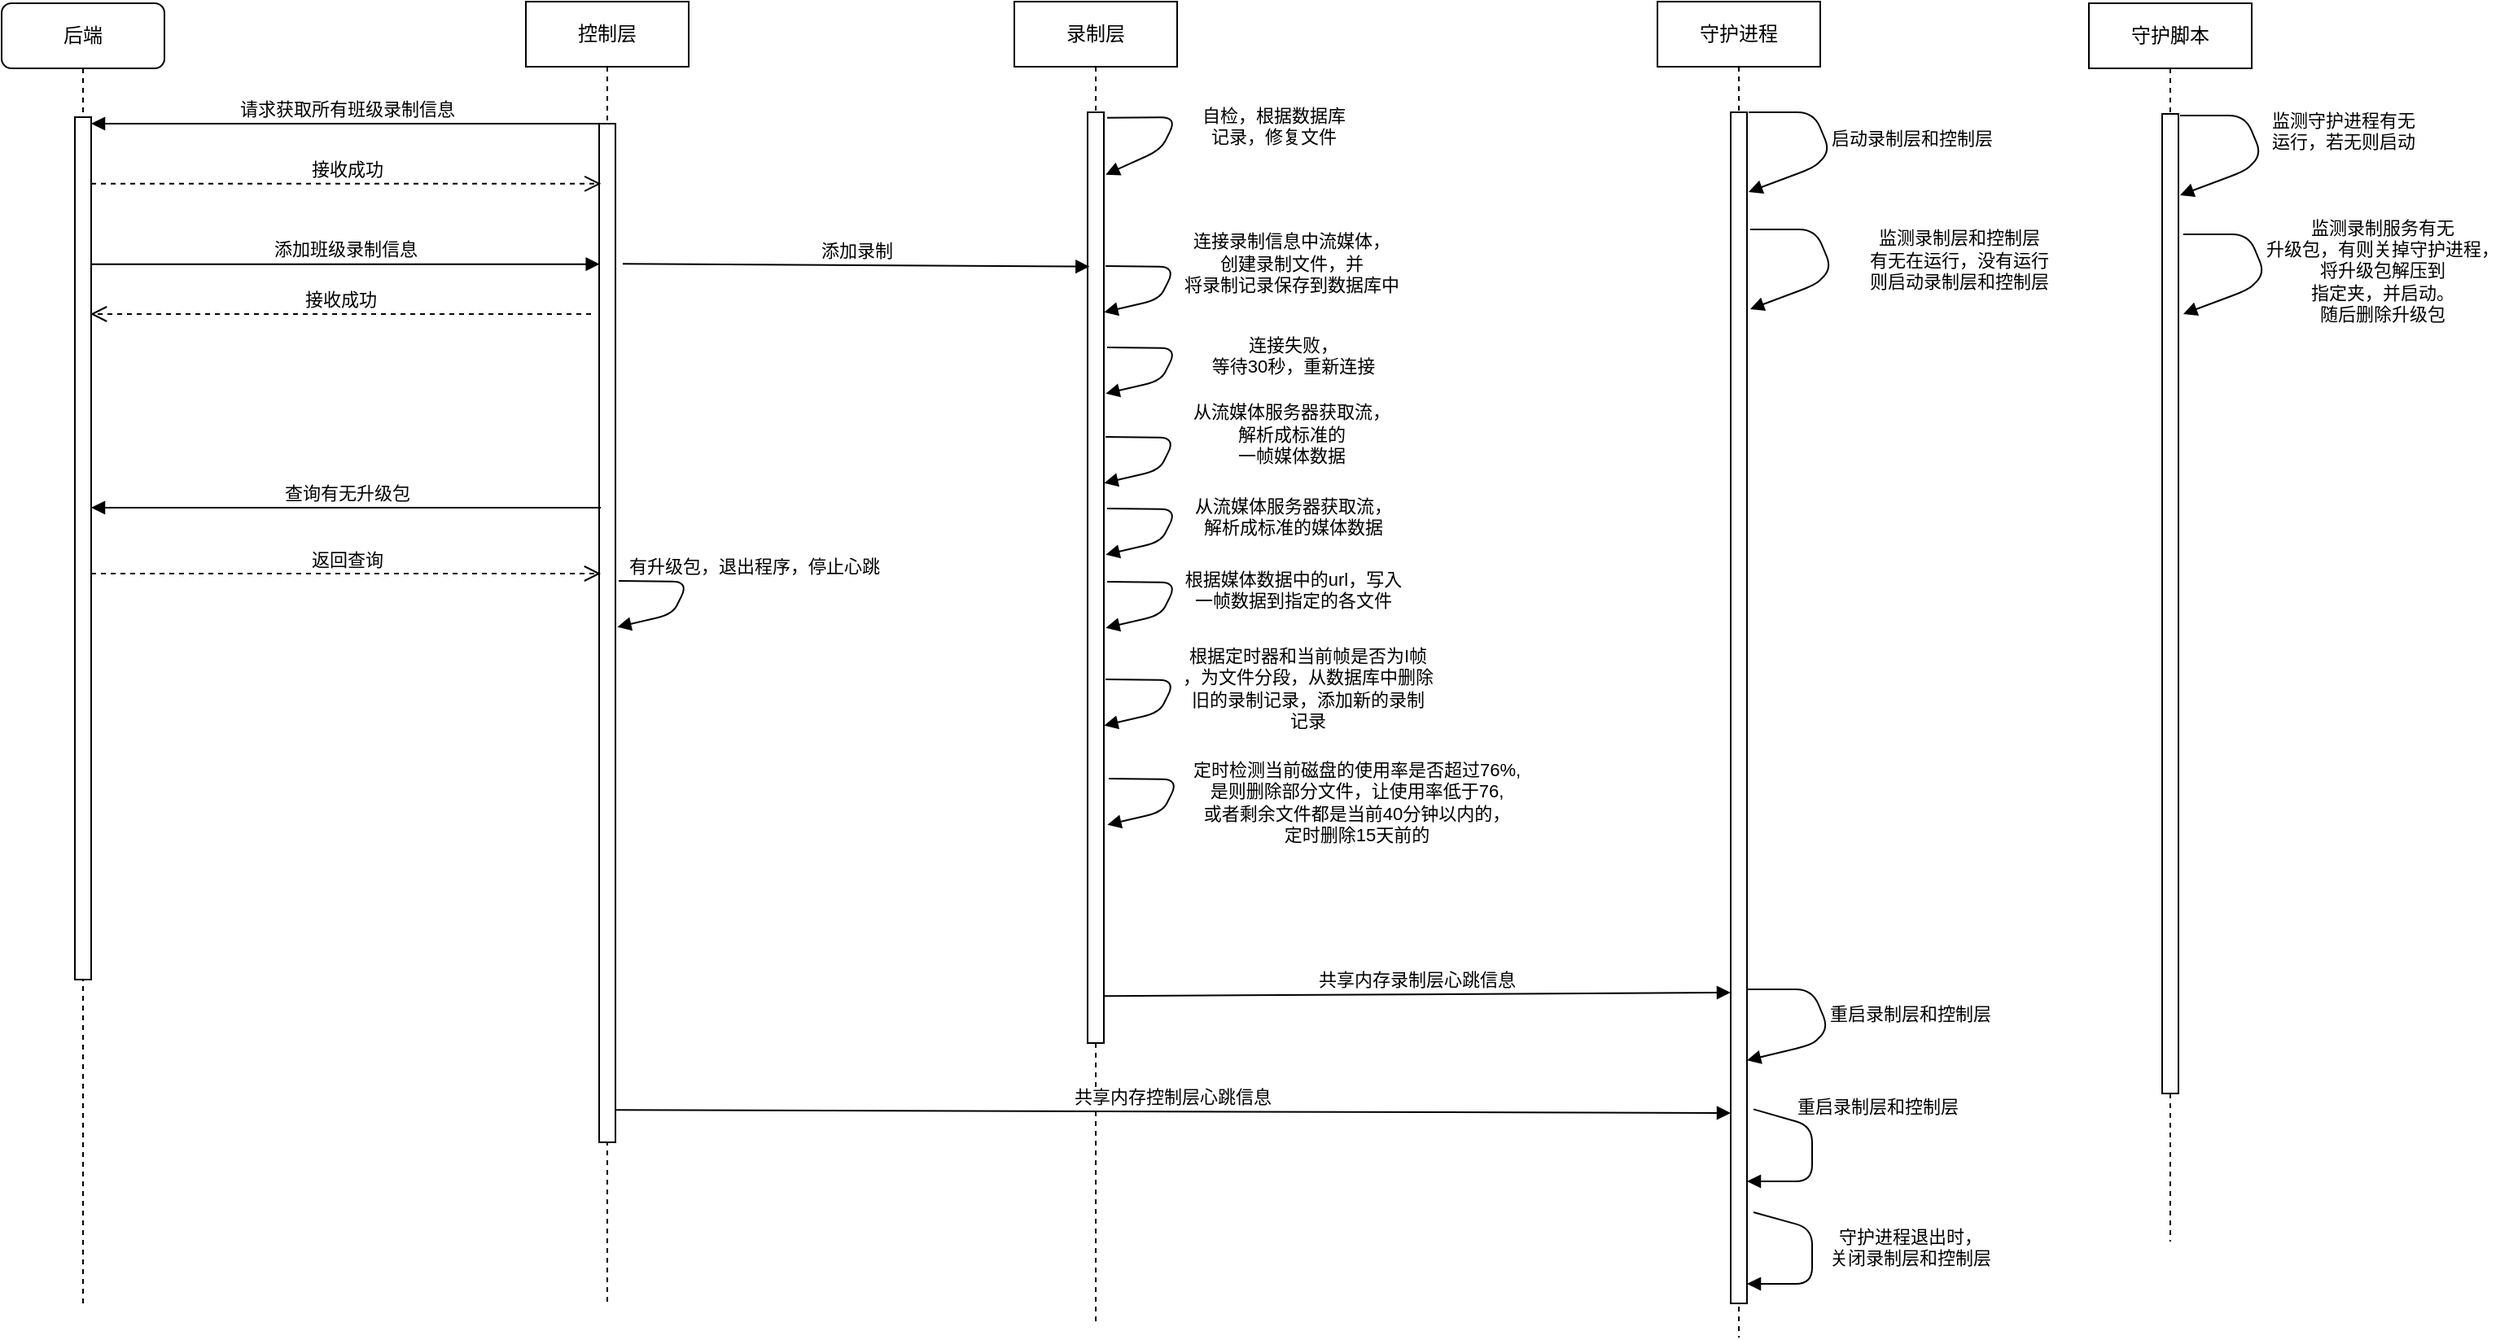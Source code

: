<mxfile version="10.6.9" type="github"><diagram name="Page-1" id="13e1069c-82ec-6db2-03f1-153e76fe0fe0"><mxGraphModel dx="1634" dy="1621" grid="1" gridSize="10" guides="1" tooltips="1" connect="1" arrows="1" fold="1" page="1" pageScale="1" pageWidth="1100" pageHeight="850" background="#ffffff" math="0" shadow="0"><root><mxCell id="0"/><mxCell id="1" parent="0"/><mxCell id="h8kPWCYJIbzorXWL2RTq-9" value="控制层" style="shape=umlLifeline;perimeter=lifelinePerimeter;whiteSpace=wrap;html=1;container=1;collapsible=0;recursiveResize=0;outlineConnect=0;" vertex="1" parent="1"><mxGeometry x="350" y="-1" width="100" height="801" as="geometry"/></mxCell><mxCell id="fdlwWo933wUxKs2T_xpk-1" value="后端" style="shape=umlLifeline;perimeter=lifelinePerimeter;whiteSpace=wrap;html=1;container=1;collapsible=0;recursiveResize=0;outlineConnect=0;rounded=1;shadow=0;comic=0;labelBackgroundColor=none;strokeColor=#000000;strokeWidth=1;fillColor=#FFFFFF;fontFamily=Verdana;fontSize=12;fontColor=#000000;align=center;size=40;" parent="1" vertex="1"><mxGeometry x="28" width="100" height="800" as="geometry"/></mxCell><mxCell id="fdlwWo933wUxKs2T_xpk-2" value="" style="html=1;points=[];perimeter=orthogonalPerimeter;rounded=0;shadow=0;comic=0;labelBackgroundColor=none;strokeColor=#000000;strokeWidth=1;fillColor=#FFFFFF;fontFamily=Verdana;fontSize=12;fontColor=#000000;align=center;" parent="fdlwWo933wUxKs2T_xpk-1" vertex="1"><mxGeometry x="45" y="70" width="10" height="530" as="geometry"/></mxCell><mxCell id="h8kPWCYJIbzorXWL2RTq-8" value="" style="html=1;points=[];perimeter=orthogonalPerimeter;rounded=0;shadow=0;comic=0;labelBackgroundColor=none;strokeColor=#000000;strokeWidth=1;fillColor=#FFFFFF;fontFamily=Verdana;fontSize=12;fontColor=#000000;align=center;" vertex="1" parent="1"><mxGeometry x="395" y="74" width="10" height="626" as="geometry"/></mxCell><mxCell id="h8kPWCYJIbzorXWL2RTq-11" value="录制层" style="shape=umlLifeline;perimeter=lifelinePerimeter;whiteSpace=wrap;html=1;container=1;collapsible=0;recursiveResize=0;outlineConnect=0;" vertex="1" parent="1"><mxGeometry x="650" y="-1" width="100" height="811" as="geometry"/></mxCell><mxCell id="h8kPWCYJIbzorXWL2RTq-12" value="" style="html=1;points=[];perimeter=orthogonalPerimeter;rounded=0;shadow=0;comic=0;labelBackgroundColor=none;strokeColor=#000000;strokeWidth=1;fillColor=#FFFFFF;fontFamily=Verdana;fontSize=12;fontColor=#000000;align=center;" vertex="1" parent="h8kPWCYJIbzorXWL2RTq-11"><mxGeometry x="45" y="68" width="10" height="572" as="geometry"/></mxCell><mxCell id="h8kPWCYJIbzorXWL2RTq-16" value="&lt;div&gt;自检，根据数据库&lt;/div&gt;&lt;div&gt;记录，修复文件&lt;/div&gt;" style="html=1;verticalAlign=bottom;endArrow=block;entryX=1.117;entryY=0.067;entryDx=0;entryDy=0;entryPerimeter=0;exitX=1.2;exitY=0.006;exitDx=0;exitDy=0;exitPerimeter=0;" edge="1" parent="h8kPWCYJIbzorXWL2RTq-11" source="h8kPWCYJIbzorXWL2RTq-12" target="h8kPWCYJIbzorXWL2RTq-12"><mxGeometry x="-0.141" y="-63" width="80" relative="1" as="geometry"><mxPoint x="60" y="101" as="sourcePoint"/><mxPoint x="55" y="71" as="targetPoint"/><Array as="points"><mxPoint x="100" y="71"/><mxPoint x="90" y="91"/></Array><mxPoint x="116" y="48" as="offset"/></mxGeometry></mxCell><mxCell id="h8kPWCYJIbzorXWL2RTq-17" value="添加班级录制信息" style="html=1;verticalAlign=bottom;endArrow=block;entryX=0.033;entryY=0.078;entryDx=0;entryDy=0;entryPerimeter=0;" edge="1" parent="1"><mxGeometry width="80" relative="1" as="geometry"><mxPoint x="82.5" y="160.333" as="sourcePoint"/><mxPoint x="395.333" y="160.333" as="targetPoint"/></mxGeometry></mxCell><mxCell id="h8kPWCYJIbzorXWL2RTq-18" value="请求获取所有班级录制信息" style="html=1;verticalAlign=bottom;endArrow=block;exitX=0.117;exitY=0;exitDx=0;exitDy=0;exitPerimeter=0;" edge="1" parent="1" source="h8kPWCYJIbzorXWL2RTq-8" target="fdlwWo933wUxKs2T_xpk-2"><mxGeometry width="80" relative="1" as="geometry"><mxPoint x="240" y="70" as="sourcePoint"/><mxPoint x="320" y="70" as="targetPoint"/></mxGeometry></mxCell><mxCell id="h8kPWCYJIbzorXWL2RTq-19" value="接收成功" style="html=1;verticalAlign=bottom;endArrow=open;dashed=1;endSize=8;entryX=0.117;entryY=0.059;entryDx=0;entryDy=0;entryPerimeter=0;" edge="1" parent="1" source="fdlwWo933wUxKs2T_xpk-2" target="h8kPWCYJIbzorXWL2RTq-8"><mxGeometry x="0.004" relative="1" as="geometry"><mxPoint x="240" y="100" as="sourcePoint"/><mxPoint x="160" y="100" as="targetPoint"/><mxPoint as="offset"/></mxGeometry></mxCell><mxCell id="h8kPWCYJIbzorXWL2RTq-20" value="添加录制" style="html=1;verticalAlign=bottom;endArrow=block;exitX=1.45;exitY=0.123;exitDx=0;exitDy=0;exitPerimeter=0;entryX=0.117;entryY=0.141;entryDx=0;entryDy=0;entryPerimeter=0;" edge="1" parent="1"><mxGeometry width="80" relative="1" as="geometry"><mxPoint x="409.5" y="160.167" as="sourcePoint"/><mxPoint x="696.167" y="161.833" as="targetPoint"/></mxGeometry></mxCell><mxCell id="h8kPWCYJIbzorXWL2RTq-21" value="&lt;div&gt;连接录制信息中流媒体，&lt;/div&gt;&lt;div&gt;&lt;div&gt;创建录制文件，并&lt;/div&gt;将录制记录保存到数据库中&lt;/div&gt;" style="html=1;verticalAlign=bottom;endArrow=block;entryX=1.117;entryY=0.067;entryDx=0;entryDy=0;entryPerimeter=0;exitX=1.2;exitY=0.006;exitDx=0;exitDy=0;exitPerimeter=0;" edge="1" parent="1"><mxGeometry x="-0.141" y="-74" width="80" relative="1" as="geometry"><mxPoint x="706" y="161.5" as="sourcePoint"/><mxPoint x="705.167" y="189.833" as="targetPoint"/><Array as="points"><mxPoint x="749" y="162"/><mxPoint x="739" y="182"/></Array><mxPoint x="137" y="53" as="offset"/></mxGeometry></mxCell><mxCell id="h8kPWCYJIbzorXWL2RTq-22" value="&lt;div&gt;连接失败，&lt;/div&gt;&lt;div&gt;等待30秒，重新连接&lt;/div&gt;" style="html=1;verticalAlign=bottom;endArrow=block;entryX=1.117;entryY=0.067;entryDx=0;entryDy=0;entryPerimeter=0;exitX=1.2;exitY=0.006;exitDx=0;exitDy=0;exitPerimeter=0;" edge="1" parent="1"><mxGeometry x="-0.141" y="-74" width="80" relative="1" as="geometry"><mxPoint x="707" y="211.5" as="sourcePoint"/><mxPoint x="706.167" y="239.833" as="targetPoint"/><Array as="points"><mxPoint x="750" y="212"/><mxPoint x="740" y="232"/></Array><mxPoint x="137" y="53" as="offset"/></mxGeometry></mxCell><mxCell id="h8kPWCYJIbzorXWL2RTq-23" value="&lt;div&gt;从流媒体服务器获取流，&lt;/div&gt;&lt;div&gt;解析成标准的&lt;/div&gt;&lt;div&gt;一帧媒体数据&lt;/div&gt;" style="html=1;verticalAlign=bottom;endArrow=block;entryX=1.117;entryY=0.067;entryDx=0;entryDy=0;entryPerimeter=0;exitX=1.2;exitY=0.006;exitDx=0;exitDy=0;exitPerimeter=0;" edge="1" parent="1"><mxGeometry x="-0.141" y="-74" width="80" relative="1" as="geometry"><mxPoint x="706" y="266.5" as="sourcePoint"/><mxPoint x="705.167" y="294.833" as="targetPoint"/><Array as="points"><mxPoint x="749" y="267"/><mxPoint x="739" y="287"/></Array><mxPoint x="137" y="53" as="offset"/></mxGeometry></mxCell><mxCell id="h8kPWCYJIbzorXWL2RTq-24" value="接收成功" style="html=1;verticalAlign=bottom;endArrow=open;dashed=1;endSize=8;" edge="1" parent="1"><mxGeometry x="0.004" relative="1" as="geometry"><mxPoint x="390" y="191" as="sourcePoint"/><mxPoint x="82.5" y="191" as="targetPoint"/><mxPoint as="offset"/></mxGeometry></mxCell><mxCell id="h8kPWCYJIbzorXWL2RTq-25" value="&lt;div&gt;从流媒体服务器获取流，&lt;/div&gt;&lt;div&gt;解析成标准的媒体数据&lt;/div&gt;" style="html=1;verticalAlign=bottom;endArrow=block;entryX=1.117;entryY=0.067;entryDx=0;entryDy=0;entryPerimeter=0;exitX=1.2;exitY=0.006;exitDx=0;exitDy=0;exitPerimeter=0;" edge="1" parent="1"><mxGeometry x="-0.141" y="-74" width="80" relative="1" as="geometry"><mxPoint x="707" y="310.5" as="sourcePoint"/><mxPoint x="706.167" y="338.833" as="targetPoint"/><Array as="points"><mxPoint x="750" y="311"/><mxPoint x="740" y="331"/></Array><mxPoint x="137" y="53" as="offset"/></mxGeometry></mxCell><mxCell id="h8kPWCYJIbzorXWL2RTq-26" value="&lt;div&gt;根据媒体数据中的url，写入&lt;/div&gt;&lt;div&gt;一帧数据到指定的各文件&lt;br&gt;&lt;/div&gt;" style="html=1;verticalAlign=bottom;endArrow=block;entryX=1.117;entryY=0.067;entryDx=0;entryDy=0;entryPerimeter=0;exitX=1.2;exitY=0.006;exitDx=0;exitDy=0;exitPerimeter=0;" edge="1" parent="1"><mxGeometry x="-0.141" y="-74" width="80" relative="1" as="geometry"><mxPoint x="707" y="355.5" as="sourcePoint"/><mxPoint x="706.167" y="383.833" as="targetPoint"/><Array as="points"><mxPoint x="750" y="356"/><mxPoint x="740" y="376"/></Array><mxPoint x="137" y="53" as="offset"/></mxGeometry></mxCell><mxCell id="h8kPWCYJIbzorXWL2RTq-27" value="&lt;div&gt;根据定时器和当前帧是否为I帧&lt;/div&gt;&lt;div&gt;，为文件分段，从数据库中删除&lt;/div&gt;&lt;div&gt;旧的录制记录，添加新的录制&lt;/div&gt;&lt;div&gt;记录&lt;br&gt;&lt;/div&gt;" style="html=1;verticalAlign=bottom;endArrow=block;entryX=1.117;entryY=0.067;entryDx=0;entryDy=0;entryPerimeter=0;exitX=1.2;exitY=0.006;exitDx=0;exitDy=0;exitPerimeter=0;" edge="1" parent="1"><mxGeometry x="-0.141" y="-88" width="80" relative="1" as="geometry"><mxPoint x="706" y="415.5" as="sourcePoint"/><mxPoint x="705.167" y="443.833" as="targetPoint"/><Array as="points"><mxPoint x="749" y="416"/><mxPoint x="739" y="436"/></Array><mxPoint x="160" y="73" as="offset"/></mxGeometry></mxCell><mxCell id="h8kPWCYJIbzorXWL2RTq-28" value="&lt;div&gt;定时检测当前磁盘的使用率是否超过76%,&lt;/div&gt;&lt;div&gt;是则删除部分文件，让使用率低于76,&lt;/div&gt;&lt;div&gt;或者剩余文件都是当前40分钟以内的，&lt;/div&gt;&lt;div&gt;定时删除15天前的&lt;br&gt;&lt;/div&gt;" style="html=1;verticalAlign=bottom;endArrow=block;entryX=1.117;entryY=0.067;entryDx=0;entryDy=0;entryPerimeter=0;exitX=1.2;exitY=0.006;exitDx=0;exitDy=0;exitPerimeter=0;" edge="1" parent="1"><mxGeometry x="-0.141" y="-117" width="80" relative="1" as="geometry"><mxPoint x="708" y="476.5" as="sourcePoint"/><mxPoint x="707.167" y="504.833" as="targetPoint"/><Array as="points"><mxPoint x="751" y="477"/><mxPoint x="741" y="497"/></Array><mxPoint x="214" y="95" as="offset"/></mxGeometry></mxCell><mxCell id="h8kPWCYJIbzorXWL2RTq-30" value="守护进程" style="shape=umlLifeline;perimeter=lifelinePerimeter;whiteSpace=wrap;html=1;container=1;collapsible=0;recursiveResize=0;outlineConnect=0;" vertex="1" parent="1"><mxGeometry x="1045" y="-1" width="100" height="821" as="geometry"/></mxCell><mxCell id="h8kPWCYJIbzorXWL2RTq-31" value="" style="html=1;points=[];perimeter=orthogonalPerimeter;rounded=0;shadow=0;comic=0;labelBackgroundColor=none;strokeColor=#000000;strokeWidth=1;fillColor=#FFFFFF;fontFamily=Verdana;fontSize=12;fontColor=#000000;align=center;" vertex="1" parent="h8kPWCYJIbzorXWL2RTq-30"><mxGeometry x="45" y="68" width="10" height="732" as="geometry"/></mxCell><mxCell id="h8kPWCYJIbzorXWL2RTq-39" value="重启录制层和控制层" style="html=1;verticalAlign=bottom;endArrow=block;entryX=1;entryY=0.796;entryDx=0;entryDy=0;entryPerimeter=0;" edge="1" parent="h8kPWCYJIbzorXWL2RTq-30" source="h8kPWCYJIbzorXWL2RTq-31" target="h8kPWCYJIbzorXWL2RTq-31"><mxGeometry x="0.089" y="50" width="80" relative="1" as="geometry"><mxPoint x="-64" y="181" as="sourcePoint"/><mxPoint x="56" y="671" as="targetPoint"/><Array as="points"><mxPoint x="95" y="607"/><mxPoint x="105" y="631"/><mxPoint x="95" y="641"/></Array><mxPoint x="15" y="-35" as="offset"/></mxGeometry></mxCell><mxCell id="h8kPWCYJIbzorXWL2RTq-40" value="重启录制层和控制层" style="html=1;verticalAlign=bottom;endArrow=block;exitX=1.4;exitY=0.837;exitDx=0;exitDy=0;exitPerimeter=0;" edge="1" parent="h8kPWCYJIbzorXWL2RTq-30" source="h8kPWCYJIbzorXWL2RTq-31" target="h8kPWCYJIbzorXWL2RTq-31"><mxGeometry x="-0.243" y="41" width="80" relative="1" as="geometry"><mxPoint x="100" y="701" as="sourcePoint"/><mxPoint x="105" y="750" as="targetPoint"/><Array as="points"><mxPoint x="95" y="691"/><mxPoint x="95" y="725"/></Array><mxPoint x="-1" y="-8" as="offset"/></mxGeometry></mxCell><mxCell id="h8kPWCYJIbzorXWL2RTq-33" value="守护脚本" style="shape=umlLifeline;perimeter=lifelinePerimeter;whiteSpace=wrap;html=1;container=1;collapsible=0;recursiveResize=0;outlineConnect=0;" vertex="1" parent="1"><mxGeometry x="1310" width="100" height="761" as="geometry"/></mxCell><mxCell id="h8kPWCYJIbzorXWL2RTq-34" value="" style="html=1;points=[];perimeter=orthogonalPerimeter;rounded=0;shadow=0;comic=0;labelBackgroundColor=none;strokeColor=#000000;strokeWidth=1;fillColor=#FFFFFF;fontFamily=Verdana;fontSize=12;fontColor=#000000;align=center;" vertex="1" parent="h8kPWCYJIbzorXWL2RTq-33"><mxGeometry x="45" y="68" width="10" height="602" as="geometry"/></mxCell><mxCell id="h8kPWCYJIbzorXWL2RTq-35" value="共享内存录制层心跳信息" style="html=1;verticalAlign=bottom;endArrow=block;exitX=1.45;exitY=0.123;exitDx=0;exitDy=0;exitPerimeter=0;entryX=0;entryY=0.739;entryDx=0;entryDy=0;entryPerimeter=0;" edge="1" parent="1" target="h8kPWCYJIbzorXWL2RTq-31"><mxGeometry width="80" relative="1" as="geometry"><mxPoint x="705" y="610.167" as="sourcePoint"/><mxPoint x="1087" y="600" as="targetPoint"/></mxGeometry></mxCell><mxCell id="h8kPWCYJIbzorXWL2RTq-36" value="共享内存控制层心跳信息" style="html=1;verticalAlign=bottom;endArrow=block;exitX=1.45;exitY=0.123;exitDx=0;exitDy=0;exitPerimeter=0;" edge="1" parent="1"><mxGeometry width="80" relative="1" as="geometry"><mxPoint x="405" y="680.167" as="sourcePoint"/><mxPoint x="1090" y="682" as="targetPoint"/></mxGeometry></mxCell><mxCell id="h8kPWCYJIbzorXWL2RTq-41" value="启动录制层和控制层" style="html=1;verticalAlign=bottom;endArrow=block;entryX=1;entryY=0.862;entryDx=0;entryDy=0;entryPerimeter=0;" edge="1" parent="1"><mxGeometry x="0.089" y="50" width="80" relative="1" as="geometry"><mxPoint x="1101" y="67" as="sourcePoint"/><mxPoint x="1101" y="116" as="targetPoint"/><Array as="points"><mxPoint x="1141" y="67"/><mxPoint x="1151" y="91"/><mxPoint x="1141" y="101"/></Array><mxPoint x="15" y="-35" as="offset"/></mxGeometry></mxCell><mxCell id="h8kPWCYJIbzorXWL2RTq-42" value="&lt;div&gt;监测录制层和控制层&lt;/div&gt;&lt;div&gt;有无在运行，没有运行&lt;/div&gt;&lt;div&gt;则启动录制层和控制层&lt;br&gt;&lt;/div&gt;" style="html=1;verticalAlign=bottom;endArrow=block;entryX=1;entryY=0.862;entryDx=0;entryDy=0;entryPerimeter=0;" edge="1" parent="1"><mxGeometry x="0.074" y="80" width="80" relative="1" as="geometry"><mxPoint x="1102" y="139" as="sourcePoint"/><mxPoint x="1102" y="188" as="targetPoint"/><Array as="points"><mxPoint x="1142" y="139"/><mxPoint x="1152" y="163"/><mxPoint x="1142" y="173"/></Array><mxPoint x="21" y="-40" as="offset"/></mxGeometry></mxCell><mxCell id="h8kPWCYJIbzorXWL2RTq-43" value="&lt;div&gt;监测守护进程有无&lt;/div&gt;&lt;div&gt;运行，若无则启动&lt;/div&gt;" style="html=1;verticalAlign=bottom;endArrow=block;entryX=1;entryY=0.862;entryDx=0;entryDy=0;entryPerimeter=0;" edge="1" parent="1"><mxGeometry x="0.089" y="50" width="80" relative="1" as="geometry"><mxPoint x="1366" y="69" as="sourcePoint"/><mxPoint x="1366" y="118" as="targetPoint"/><Array as="points"><mxPoint x="1406" y="69"/><mxPoint x="1416" y="93"/><mxPoint x="1406" y="103"/></Array><mxPoint x="15" y="-35" as="offset"/></mxGeometry></mxCell><mxCell id="h8kPWCYJIbzorXWL2RTq-44" value="&lt;div&gt;监测录制服务有无&lt;/div&gt;&lt;div&gt;升级包，有则关掉守护进程，&lt;/div&gt;&lt;div&gt;将升级包解压到&lt;/div&gt;&lt;div&gt;指定夹，并启动。&lt;/div&gt;&lt;div&gt;随后删除升级包&lt;br&gt;&lt;/div&gt;" style="html=1;verticalAlign=bottom;endArrow=block;entryX=1;entryY=0.862;entryDx=0;entryDy=0;entryPerimeter=0;" edge="1" parent="1"><mxGeometry x="0.074" y="80" width="80" relative="1" as="geometry"><mxPoint x="1368" y="142" as="sourcePoint"/><mxPoint x="1368" y="191" as="targetPoint"/><Array as="points"><mxPoint x="1408" y="142"/><mxPoint x="1418" y="166"/><mxPoint x="1408" y="176"/></Array><mxPoint x="15" y="-23" as="offset"/></mxGeometry></mxCell><mxCell id="h8kPWCYJIbzorXWL2RTq-48" value="查询有无升级包" style="html=1;verticalAlign=bottom;endArrow=block;exitX=0.117;exitY=0;exitDx=0;exitDy=0;exitPerimeter=0;" edge="1" parent="1"><mxGeometry width="80" relative="1" as="geometry"><mxPoint x="396" y="310" as="sourcePoint"/><mxPoint x="83" y="310" as="targetPoint"/></mxGeometry></mxCell><mxCell id="h8kPWCYJIbzorXWL2RTq-49" value="返回查询" style="html=1;verticalAlign=bottom;endArrow=open;dashed=1;endSize=8;entryX=0.117;entryY=0.059;entryDx=0;entryDy=0;entryPerimeter=0;" edge="1" parent="1"><mxGeometry x="0.004" relative="1" as="geometry"><mxPoint x="83" y="350.5" as="sourcePoint"/><mxPoint x="396" y="350.5" as="targetPoint"/><mxPoint as="offset"/></mxGeometry></mxCell><mxCell id="h8kPWCYJIbzorXWL2RTq-50" value="有升级包，退出程序，停止心跳" style="html=1;verticalAlign=bottom;endArrow=block;entryX=1.117;entryY=0.067;entryDx=0;entryDy=0;entryPerimeter=0;exitX=1.2;exitY=0.006;exitDx=0;exitDy=0;exitPerimeter=0;" edge="1" parent="1"><mxGeometry x="-0.141" y="40" width="80" relative="1" as="geometry"><mxPoint x="407" y="355" as="sourcePoint"/><mxPoint x="406.167" y="383.333" as="targetPoint"/><Array as="points"><mxPoint x="450" y="355.5"/><mxPoint x="440" y="375.5"/></Array><mxPoint x="4" y="-18" as="offset"/></mxGeometry></mxCell><mxCell id="h8kPWCYJIbzorXWL2RTq-51" value="&lt;div&gt;守护进程退出时，&lt;/div&gt;&lt;div&gt;关闭录制层和控制层&lt;br&gt;&lt;/div&gt;" style="html=1;verticalAlign=bottom;endArrow=block;exitX=1.4;exitY=0.837;exitDx=0;exitDy=0;exitPerimeter=0;" edge="1" parent="1"><mxGeometry x="0.282" y="-60" width="80" relative="1" as="geometry"><mxPoint x="1104" y="743" as="sourcePoint"/><mxPoint x="1100" y="787" as="targetPoint"/><Array as="points"><mxPoint x="1140" y="753"/><mxPoint x="1140" y="787"/></Array><mxPoint x="60" y="53" as="offset"/></mxGeometry></mxCell></root></mxGraphModel></diagram></mxfile>